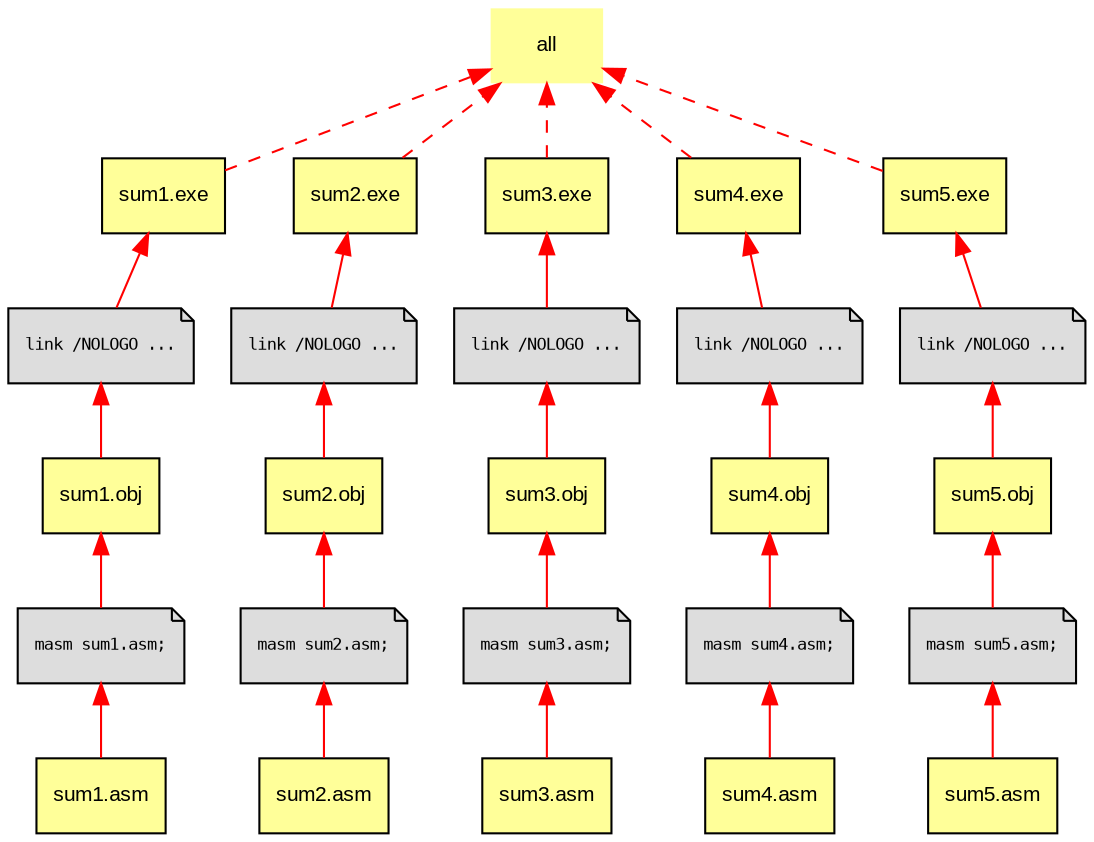 digraph all {
	graph [rankdir=BT, ratio=auto];
	node [label="\N", fillcolor="#ffff99", fontname=Arial, fontsize=10, shape=box, style=filled];
	edge [color=red];
	all [label=all, shape=plaintext];
	node1 [label="sum1.exe"];
	node2 [label="link /NOLOGO ...\l", fillcolor="#dddddd", fontname=Monospace, fontsize=8, shape=note];
	node3 [label="sum1.obj"];
	node4 [label="masm sum1.asm;\l", fillcolor="#dddddd", fontname=Monospace, fontsize=8, shape=note];
	node5 [label="sum1.asm"];
	node6 [label="sum2.exe"];
	node7 [label="link /NOLOGO ...\l", fillcolor="#dddddd", fontname=Monospace, fontsize=8, shape=note];
	node8 [label="sum2.obj"];
	node9 [label="masm sum2.asm;\l", fillcolor="#dddddd", fontname=Monospace, fontsize=8, shape=note];
	node10 [label="sum2.asm"];
	node11 [label="sum3.exe"];
	node12 [label="link /NOLOGO ...\l", fillcolor="#dddddd", fontname=Monospace, fontsize=8, shape=note];
	node13 [label="sum3.obj"];
	node14 [label="masm sum3.asm;\l", fillcolor="#dddddd", fontname=Monospace, fontsize=8, shape=note];
	node15 [label="sum3.asm"];
	node16 [label="sum4.exe"];
	node17 [label="link /NOLOGO ...\l", fillcolor="#dddddd", fontname=Monospace, fontsize=8, shape=note];
	node18 [label="sum4.obj"];
	node19 [label="masm sum4.asm;\l", fillcolor="#dddddd", fontname=Monospace, fontsize=8, shape=note];
	node20 [label="sum4.asm"];
	node21 [label="sum5.exe"];
	node22 [label="link /NOLOGO ...\l", fillcolor="#dddddd", fontname=Monospace, fontsize=8, shape=note];
	node23 [label="sum5.obj"];
	node24 [label="masm sum5.asm;\l", fillcolor="#dddddd", fontname=Monospace, fontsize=8, shape=note];
	node25 [label="sum5.asm"];
	node2 -> node1;
	node4 -> node3;
	node7 -> node6;
	node9 -> node8;
	node12 -> node11;
	node14 -> node13;
	node17 -> node16;
	node19 -> node18;
	node22 -> node21;
	node24 -> node23;
	node5 -> node4;
	node1 -> all [style=dashed];
	node3 -> node2;
	node10 -> node9;
	node6 -> all [style=dashed];
	node8 -> node7;
	node15 -> node14;
	node11 -> all [style=dashed];
	node13 -> node12;
	node20 -> node19;
	node16 -> all [style=dashed];
	node18 -> node17;
	node25 -> node24;
	node21 -> all [style=dashed];
	node23 -> node22;
}
